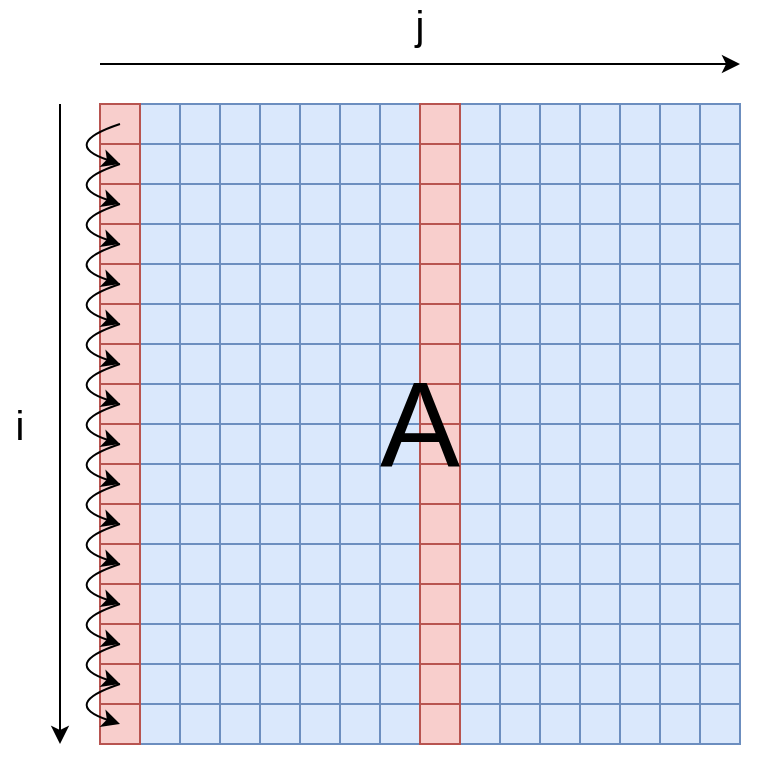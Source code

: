 <mxfile version="12.4.2" type="device" pages="1"><diagram id="Sg6QE_QZYeJ-8ow4DvSa" name="Page-1"><mxGraphModel dx="1113" dy="800" grid="1" gridSize="10" guides="1" tooltips="1" connect="1" arrows="1" fold="1" page="1" pageScale="1" pageWidth="827" pageHeight="1169" math="0" shadow="0"><root><mxCell id="0"/><mxCell id="1" parent="0"/><mxCell id="zol6LPIQ2ihTjZ6K7hvl-2" value="" style="rounded=0;whiteSpace=wrap;html=1;fillColor=#dae8fc;strokeColor=#6c8ebf;" vertex="1" parent="1"><mxGeometry x="180" y="120" width="20" height="20" as="geometry"/></mxCell><mxCell id="zol6LPIQ2ihTjZ6K7hvl-4" value="" style="rounded=0;whiteSpace=wrap;html=1;fillColor=#dae8fc;strokeColor=#6c8ebf;" vertex="1" parent="1"><mxGeometry x="180" y="140" width="20" height="20" as="geometry"/></mxCell><mxCell id="zol6LPIQ2ihTjZ6K7hvl-6" value="" style="rounded=0;whiteSpace=wrap;html=1;fillColor=#dae8fc;strokeColor=#6c8ebf;" vertex="1" parent="1"><mxGeometry x="180" y="160" width="20" height="20" as="geometry"/></mxCell><mxCell id="zol6LPIQ2ihTjZ6K7hvl-8" value="" style="rounded=0;whiteSpace=wrap;html=1;fillColor=#dae8fc;strokeColor=#6c8ebf;" vertex="1" parent="1"><mxGeometry x="180" y="180" width="20" height="20" as="geometry"/></mxCell><mxCell id="zol6LPIQ2ihTjZ6K7hvl-9" value="" style="rounded=0;whiteSpace=wrap;html=1;fillColor=#dae8fc;strokeColor=#6c8ebf;" vertex="1" parent="1"><mxGeometry x="200" y="120" width="20" height="20" as="geometry"/></mxCell><mxCell id="zol6LPIQ2ihTjZ6K7hvl-10" value="" style="rounded=0;whiteSpace=wrap;html=1;fillColor=#dae8fc;strokeColor=#6c8ebf;" vertex="1" parent="1"><mxGeometry x="220" y="120" width="20" height="20" as="geometry"/></mxCell><mxCell id="zol6LPIQ2ihTjZ6K7hvl-11" value="" style="rounded=0;whiteSpace=wrap;html=1;fillColor=#dae8fc;strokeColor=#6c8ebf;" vertex="1" parent="1"><mxGeometry x="200" y="140" width="20" height="20" as="geometry"/></mxCell><mxCell id="zol6LPIQ2ihTjZ6K7hvl-12" value="" style="rounded=0;whiteSpace=wrap;html=1;fillColor=#dae8fc;strokeColor=#6c8ebf;" vertex="1" parent="1"><mxGeometry x="220" y="140" width="20" height="20" as="geometry"/></mxCell><mxCell id="zol6LPIQ2ihTjZ6K7hvl-13" value="" style="rounded=0;whiteSpace=wrap;html=1;fillColor=#dae8fc;strokeColor=#6c8ebf;" vertex="1" parent="1"><mxGeometry x="200" y="160" width="20" height="20" as="geometry"/></mxCell><mxCell id="zol6LPIQ2ihTjZ6K7hvl-14" value="" style="rounded=0;whiteSpace=wrap;html=1;fillColor=#dae8fc;strokeColor=#6c8ebf;" vertex="1" parent="1"><mxGeometry x="220" y="160" width="20" height="20" as="geometry"/></mxCell><mxCell id="zol6LPIQ2ihTjZ6K7hvl-15" value="" style="rounded=0;whiteSpace=wrap;html=1;fillColor=#dae8fc;strokeColor=#6c8ebf;" vertex="1" parent="1"><mxGeometry x="200" y="180" width="20" height="20" as="geometry"/></mxCell><mxCell id="zol6LPIQ2ihTjZ6K7hvl-16" value="" style="rounded=0;whiteSpace=wrap;html=1;fillColor=#dae8fc;strokeColor=#6c8ebf;" vertex="1" parent="1"><mxGeometry x="220" y="180" width="20" height="20" as="geometry"/></mxCell><mxCell id="zol6LPIQ2ihTjZ6K7hvl-17" value="" style="rounded=0;whiteSpace=wrap;html=1;fillColor=#dae8fc;strokeColor=#6c8ebf;" vertex="1" parent="1"><mxGeometry x="240" y="120" width="20" height="20" as="geometry"/></mxCell><mxCell id="zol6LPIQ2ihTjZ6K7hvl-18" value="" style="rounded=0;whiteSpace=wrap;html=1;fillColor=#dae8fc;strokeColor=#6c8ebf;" vertex="1" parent="1"><mxGeometry x="260" y="120" width="20" height="20" as="geometry"/></mxCell><mxCell id="zol6LPIQ2ihTjZ6K7hvl-19" value="" style="rounded=0;whiteSpace=wrap;html=1;fillColor=#dae8fc;strokeColor=#6c8ebf;" vertex="1" parent="1"><mxGeometry x="240" y="140" width="20" height="20" as="geometry"/></mxCell><mxCell id="zol6LPIQ2ihTjZ6K7hvl-20" value="" style="rounded=0;whiteSpace=wrap;html=1;fillColor=#dae8fc;strokeColor=#6c8ebf;" vertex="1" parent="1"><mxGeometry x="260" y="140" width="20" height="20" as="geometry"/></mxCell><mxCell id="zol6LPIQ2ihTjZ6K7hvl-21" value="" style="rounded=0;whiteSpace=wrap;html=1;fillColor=#dae8fc;strokeColor=#6c8ebf;" vertex="1" parent="1"><mxGeometry x="240" y="160" width="20" height="20" as="geometry"/></mxCell><mxCell id="zol6LPIQ2ihTjZ6K7hvl-22" value="" style="rounded=0;whiteSpace=wrap;html=1;fillColor=#dae8fc;strokeColor=#6c8ebf;" vertex="1" parent="1"><mxGeometry x="260" y="160" width="20" height="20" as="geometry"/></mxCell><mxCell id="zol6LPIQ2ihTjZ6K7hvl-23" value="" style="rounded=0;whiteSpace=wrap;html=1;fillColor=#dae8fc;strokeColor=#6c8ebf;" vertex="1" parent="1"><mxGeometry x="240" y="180" width="20" height="20" as="geometry"/></mxCell><mxCell id="zol6LPIQ2ihTjZ6K7hvl-24" value="" style="rounded=0;whiteSpace=wrap;html=1;fillColor=#dae8fc;strokeColor=#6c8ebf;" vertex="1" parent="1"><mxGeometry x="260" y="180" width="20" height="20" as="geometry"/></mxCell><mxCell id="zol6LPIQ2ihTjZ6K7hvl-25" value="" style="rounded=0;whiteSpace=wrap;html=1;fillColor=#dae8fc;strokeColor=#6c8ebf;" vertex="1" parent="1"><mxGeometry x="280" y="120" width="20" height="20" as="geometry"/></mxCell><mxCell id="zol6LPIQ2ihTjZ6K7hvl-26" value="" style="rounded=0;whiteSpace=wrap;html=1;fillColor=#dae8fc;strokeColor=#6c8ebf;" vertex="1" parent="1"><mxGeometry x="300" y="120" width="20" height="20" as="geometry"/></mxCell><mxCell id="zol6LPIQ2ihTjZ6K7hvl-27" value="" style="rounded=0;whiteSpace=wrap;html=1;fillColor=#dae8fc;strokeColor=#6c8ebf;" vertex="1" parent="1"><mxGeometry x="280" y="140" width="20" height="20" as="geometry"/></mxCell><mxCell id="zol6LPIQ2ihTjZ6K7hvl-28" value="" style="rounded=0;whiteSpace=wrap;html=1;fillColor=#dae8fc;strokeColor=#6c8ebf;" vertex="1" parent="1"><mxGeometry x="300" y="140" width="20" height="20" as="geometry"/></mxCell><mxCell id="zol6LPIQ2ihTjZ6K7hvl-29" value="" style="rounded=0;whiteSpace=wrap;html=1;fillColor=#dae8fc;strokeColor=#6c8ebf;" vertex="1" parent="1"><mxGeometry x="280" y="160" width="20" height="20" as="geometry"/></mxCell><mxCell id="zol6LPIQ2ihTjZ6K7hvl-30" value="" style="rounded=0;whiteSpace=wrap;html=1;fillColor=#dae8fc;strokeColor=#6c8ebf;" vertex="1" parent="1"><mxGeometry x="300" y="160" width="20" height="20" as="geometry"/></mxCell><mxCell id="zol6LPIQ2ihTjZ6K7hvl-31" value="" style="rounded=0;whiteSpace=wrap;html=1;fillColor=#dae8fc;strokeColor=#6c8ebf;" vertex="1" parent="1"><mxGeometry x="280" y="180" width="20" height="20" as="geometry"/></mxCell><mxCell id="zol6LPIQ2ihTjZ6K7hvl-32" value="" style="rounded=0;whiteSpace=wrap;html=1;fillColor=#dae8fc;strokeColor=#6c8ebf;" vertex="1" parent="1"><mxGeometry x="300" y="180" width="20" height="20" as="geometry"/></mxCell><mxCell id="zol6LPIQ2ihTjZ6K7hvl-34" value="" style="rounded=0;whiteSpace=wrap;html=1;fillColor=#dae8fc;strokeColor=#6c8ebf;" vertex="1" parent="1"><mxGeometry x="180" y="200" width="20" height="20" as="geometry"/></mxCell><mxCell id="zol6LPIQ2ihTjZ6K7hvl-36" value="" style="rounded=0;whiteSpace=wrap;html=1;fillColor=#dae8fc;strokeColor=#6c8ebf;" vertex="1" parent="1"><mxGeometry x="180" y="220" width="20" height="20" as="geometry"/></mxCell><mxCell id="zol6LPIQ2ihTjZ6K7hvl-38" value="" style="rounded=0;whiteSpace=wrap;html=1;fillColor=#dae8fc;strokeColor=#6c8ebf;" vertex="1" parent="1"><mxGeometry x="180" y="240" width="20" height="20" as="geometry"/></mxCell><mxCell id="zol6LPIQ2ihTjZ6K7hvl-40" value="" style="rounded=0;whiteSpace=wrap;html=1;fillColor=#dae8fc;strokeColor=#6c8ebf;" vertex="1" parent="1"><mxGeometry x="180" y="260" width="20" height="20" as="geometry"/></mxCell><mxCell id="zol6LPIQ2ihTjZ6K7hvl-41" value="" style="rounded=0;whiteSpace=wrap;html=1;fillColor=#dae8fc;strokeColor=#6c8ebf;" vertex="1" parent="1"><mxGeometry x="200" y="200" width="20" height="20" as="geometry"/></mxCell><mxCell id="zol6LPIQ2ihTjZ6K7hvl-42" value="" style="rounded=0;whiteSpace=wrap;html=1;fillColor=#dae8fc;strokeColor=#6c8ebf;" vertex="1" parent="1"><mxGeometry x="220" y="200" width="20" height="20" as="geometry"/></mxCell><mxCell id="zol6LPIQ2ihTjZ6K7hvl-43" value="" style="rounded=0;whiteSpace=wrap;html=1;fillColor=#dae8fc;strokeColor=#6c8ebf;" vertex="1" parent="1"><mxGeometry x="200" y="220" width="20" height="20" as="geometry"/></mxCell><mxCell id="zol6LPIQ2ihTjZ6K7hvl-44" value="" style="rounded=0;whiteSpace=wrap;html=1;fillColor=#dae8fc;strokeColor=#6c8ebf;" vertex="1" parent="1"><mxGeometry x="220" y="220" width="20" height="20" as="geometry"/></mxCell><mxCell id="zol6LPIQ2ihTjZ6K7hvl-45" value="" style="rounded=0;whiteSpace=wrap;html=1;fillColor=#dae8fc;strokeColor=#6c8ebf;" vertex="1" parent="1"><mxGeometry x="200" y="240" width="20" height="20" as="geometry"/></mxCell><mxCell id="zol6LPIQ2ihTjZ6K7hvl-46" value="" style="rounded=0;whiteSpace=wrap;html=1;fillColor=#dae8fc;strokeColor=#6c8ebf;" vertex="1" parent="1"><mxGeometry x="220" y="240" width="20" height="20" as="geometry"/></mxCell><mxCell id="zol6LPIQ2ihTjZ6K7hvl-47" value="" style="rounded=0;whiteSpace=wrap;html=1;fillColor=#dae8fc;strokeColor=#6c8ebf;" vertex="1" parent="1"><mxGeometry x="200" y="260" width="20" height="20" as="geometry"/></mxCell><mxCell id="zol6LPIQ2ihTjZ6K7hvl-48" value="" style="rounded=0;whiteSpace=wrap;html=1;fillColor=#dae8fc;strokeColor=#6c8ebf;" vertex="1" parent="1"><mxGeometry x="220" y="260" width="20" height="20" as="geometry"/></mxCell><mxCell id="zol6LPIQ2ihTjZ6K7hvl-49" value="" style="rounded=0;whiteSpace=wrap;html=1;fillColor=#dae8fc;strokeColor=#6c8ebf;" vertex="1" parent="1"><mxGeometry x="240" y="200" width="20" height="20" as="geometry"/></mxCell><mxCell id="zol6LPIQ2ihTjZ6K7hvl-50" value="" style="rounded=0;whiteSpace=wrap;html=1;fillColor=#dae8fc;strokeColor=#6c8ebf;" vertex="1" parent="1"><mxGeometry x="260" y="200" width="20" height="20" as="geometry"/></mxCell><mxCell id="zol6LPIQ2ihTjZ6K7hvl-51" value="" style="rounded=0;whiteSpace=wrap;html=1;fillColor=#dae8fc;strokeColor=#6c8ebf;" vertex="1" parent="1"><mxGeometry x="240" y="220" width="20" height="20" as="geometry"/></mxCell><mxCell id="zol6LPIQ2ihTjZ6K7hvl-52" value="" style="rounded=0;whiteSpace=wrap;html=1;fillColor=#dae8fc;strokeColor=#6c8ebf;" vertex="1" parent="1"><mxGeometry x="260" y="220" width="20" height="20" as="geometry"/></mxCell><mxCell id="zol6LPIQ2ihTjZ6K7hvl-53" value="" style="rounded=0;whiteSpace=wrap;html=1;fillColor=#dae8fc;strokeColor=#6c8ebf;" vertex="1" parent="1"><mxGeometry x="240" y="240" width="20" height="20" as="geometry"/></mxCell><mxCell id="zol6LPIQ2ihTjZ6K7hvl-54" value="" style="rounded=0;whiteSpace=wrap;html=1;fillColor=#dae8fc;strokeColor=#6c8ebf;" vertex="1" parent="1"><mxGeometry x="260" y="240" width="20" height="20" as="geometry"/></mxCell><mxCell id="zol6LPIQ2ihTjZ6K7hvl-55" value="" style="rounded=0;whiteSpace=wrap;html=1;fillColor=#dae8fc;strokeColor=#6c8ebf;" vertex="1" parent="1"><mxGeometry x="240" y="260" width="20" height="20" as="geometry"/></mxCell><mxCell id="zol6LPIQ2ihTjZ6K7hvl-56" value="" style="rounded=0;whiteSpace=wrap;html=1;fillColor=#dae8fc;strokeColor=#6c8ebf;" vertex="1" parent="1"><mxGeometry x="260" y="260" width="20" height="20" as="geometry"/></mxCell><mxCell id="zol6LPIQ2ihTjZ6K7hvl-57" value="" style="rounded=0;whiteSpace=wrap;html=1;fillColor=#dae8fc;strokeColor=#6c8ebf;" vertex="1" parent="1"><mxGeometry x="280" y="200" width="20" height="20" as="geometry"/></mxCell><mxCell id="zol6LPIQ2ihTjZ6K7hvl-58" value="" style="rounded=0;whiteSpace=wrap;html=1;fillColor=#dae8fc;strokeColor=#6c8ebf;" vertex="1" parent="1"><mxGeometry x="300" y="200" width="20" height="20" as="geometry"/></mxCell><mxCell id="zol6LPIQ2ihTjZ6K7hvl-59" value="" style="rounded=0;whiteSpace=wrap;html=1;fillColor=#dae8fc;strokeColor=#6c8ebf;" vertex="1" parent="1"><mxGeometry x="280" y="220" width="20" height="20" as="geometry"/></mxCell><mxCell id="zol6LPIQ2ihTjZ6K7hvl-60" value="" style="rounded=0;whiteSpace=wrap;html=1;fillColor=#dae8fc;strokeColor=#6c8ebf;" vertex="1" parent="1"><mxGeometry x="300" y="220" width="20" height="20" as="geometry"/></mxCell><mxCell id="zol6LPIQ2ihTjZ6K7hvl-61" value="" style="rounded=0;whiteSpace=wrap;html=1;fillColor=#dae8fc;strokeColor=#6c8ebf;" vertex="1" parent="1"><mxGeometry x="280" y="240" width="20" height="20" as="geometry"/></mxCell><mxCell id="zol6LPIQ2ihTjZ6K7hvl-62" value="" style="rounded=0;whiteSpace=wrap;html=1;fillColor=#dae8fc;strokeColor=#6c8ebf;" vertex="1" parent="1"><mxGeometry x="300" y="240" width="20" height="20" as="geometry"/></mxCell><mxCell id="zol6LPIQ2ihTjZ6K7hvl-63" value="" style="rounded=0;whiteSpace=wrap;html=1;fillColor=#dae8fc;strokeColor=#6c8ebf;" vertex="1" parent="1"><mxGeometry x="280" y="260" width="20" height="20" as="geometry"/></mxCell><mxCell id="zol6LPIQ2ihTjZ6K7hvl-64" value="" style="rounded=0;whiteSpace=wrap;html=1;fillColor=#dae8fc;strokeColor=#6c8ebf;" vertex="1" parent="1"><mxGeometry x="300" y="260" width="20" height="20" as="geometry"/></mxCell><mxCell id="zol6LPIQ2ihTjZ6K7hvl-67" value="" style="rounded=0;whiteSpace=wrap;html=1;fillColor=#dae8fc;strokeColor=#6c8ebf;" vertex="1" parent="1"><mxGeometry x="340" y="120" width="20" height="20" as="geometry"/></mxCell><mxCell id="zol6LPIQ2ihTjZ6K7hvl-69" value="" style="rounded=0;whiteSpace=wrap;html=1;fillColor=#dae8fc;strokeColor=#6c8ebf;" vertex="1" parent="1"><mxGeometry x="340" y="140" width="20" height="20" as="geometry"/></mxCell><mxCell id="zol6LPIQ2ihTjZ6K7hvl-71" value="" style="rounded=0;whiteSpace=wrap;html=1;fillColor=#dae8fc;strokeColor=#6c8ebf;" vertex="1" parent="1"><mxGeometry x="340" y="160" width="20" height="20" as="geometry"/></mxCell><mxCell id="zol6LPIQ2ihTjZ6K7hvl-73" value="" style="rounded=0;whiteSpace=wrap;html=1;fillColor=#dae8fc;strokeColor=#6c8ebf;" vertex="1" parent="1"><mxGeometry x="340" y="180" width="20" height="20" as="geometry"/></mxCell><mxCell id="zol6LPIQ2ihTjZ6K7hvl-74" value="" style="rounded=0;whiteSpace=wrap;html=1;fillColor=#dae8fc;strokeColor=#6c8ebf;" vertex="1" parent="1"><mxGeometry x="360" y="120" width="20" height="20" as="geometry"/></mxCell><mxCell id="zol6LPIQ2ihTjZ6K7hvl-75" value="" style="rounded=0;whiteSpace=wrap;html=1;fillColor=#dae8fc;strokeColor=#6c8ebf;" vertex="1" parent="1"><mxGeometry x="380" y="120" width="20" height="20" as="geometry"/></mxCell><mxCell id="zol6LPIQ2ihTjZ6K7hvl-76" value="" style="rounded=0;whiteSpace=wrap;html=1;fillColor=#dae8fc;strokeColor=#6c8ebf;" vertex="1" parent="1"><mxGeometry x="360" y="140" width="20" height="20" as="geometry"/></mxCell><mxCell id="zol6LPIQ2ihTjZ6K7hvl-77" value="" style="rounded=0;whiteSpace=wrap;html=1;fillColor=#dae8fc;strokeColor=#6c8ebf;" vertex="1" parent="1"><mxGeometry x="380" y="140" width="20" height="20" as="geometry"/></mxCell><mxCell id="zol6LPIQ2ihTjZ6K7hvl-78" value="" style="rounded=0;whiteSpace=wrap;html=1;fillColor=#dae8fc;strokeColor=#6c8ebf;" vertex="1" parent="1"><mxGeometry x="360" y="160" width="20" height="20" as="geometry"/></mxCell><mxCell id="zol6LPIQ2ihTjZ6K7hvl-79" value="" style="rounded=0;whiteSpace=wrap;html=1;fillColor=#dae8fc;strokeColor=#6c8ebf;" vertex="1" parent="1"><mxGeometry x="380" y="160" width="20" height="20" as="geometry"/></mxCell><mxCell id="zol6LPIQ2ihTjZ6K7hvl-80" value="" style="rounded=0;whiteSpace=wrap;html=1;fillColor=#dae8fc;strokeColor=#6c8ebf;" vertex="1" parent="1"><mxGeometry x="360" y="180" width="20" height="20" as="geometry"/></mxCell><mxCell id="zol6LPIQ2ihTjZ6K7hvl-81" value="" style="rounded=0;whiteSpace=wrap;html=1;fillColor=#dae8fc;strokeColor=#6c8ebf;" vertex="1" parent="1"><mxGeometry x="380" y="180" width="20" height="20" as="geometry"/></mxCell><mxCell id="zol6LPIQ2ihTjZ6K7hvl-82" value="" style="rounded=0;whiteSpace=wrap;html=1;fillColor=#dae8fc;strokeColor=#6c8ebf;" vertex="1" parent="1"><mxGeometry x="400" y="120" width="20" height="20" as="geometry"/></mxCell><mxCell id="zol6LPIQ2ihTjZ6K7hvl-83" value="" style="rounded=0;whiteSpace=wrap;html=1;fillColor=#dae8fc;strokeColor=#6c8ebf;" vertex="1" parent="1"><mxGeometry x="420" y="120" width="20" height="20" as="geometry"/></mxCell><mxCell id="zol6LPIQ2ihTjZ6K7hvl-84" value="" style="rounded=0;whiteSpace=wrap;html=1;fillColor=#dae8fc;strokeColor=#6c8ebf;" vertex="1" parent="1"><mxGeometry x="400" y="140" width="20" height="20" as="geometry"/></mxCell><mxCell id="zol6LPIQ2ihTjZ6K7hvl-85" value="" style="rounded=0;whiteSpace=wrap;html=1;fillColor=#dae8fc;strokeColor=#6c8ebf;" vertex="1" parent="1"><mxGeometry x="420" y="140" width="20" height="20" as="geometry"/></mxCell><mxCell id="zol6LPIQ2ihTjZ6K7hvl-86" value="" style="rounded=0;whiteSpace=wrap;html=1;fillColor=#dae8fc;strokeColor=#6c8ebf;" vertex="1" parent="1"><mxGeometry x="400" y="160" width="20" height="20" as="geometry"/></mxCell><mxCell id="zol6LPIQ2ihTjZ6K7hvl-87" value="" style="rounded=0;whiteSpace=wrap;html=1;fillColor=#dae8fc;strokeColor=#6c8ebf;" vertex="1" parent="1"><mxGeometry x="420" y="160" width="20" height="20" as="geometry"/></mxCell><mxCell id="zol6LPIQ2ihTjZ6K7hvl-88" value="" style="rounded=0;whiteSpace=wrap;html=1;fillColor=#dae8fc;strokeColor=#6c8ebf;" vertex="1" parent="1"><mxGeometry x="400" y="180" width="20" height="20" as="geometry"/></mxCell><mxCell id="zol6LPIQ2ihTjZ6K7hvl-89" value="" style="rounded=0;whiteSpace=wrap;html=1;fillColor=#dae8fc;strokeColor=#6c8ebf;" vertex="1" parent="1"><mxGeometry x="420" y="180" width="20" height="20" as="geometry"/></mxCell><mxCell id="zol6LPIQ2ihTjZ6K7hvl-90" value="" style="rounded=0;whiteSpace=wrap;html=1;fillColor=#dae8fc;strokeColor=#6c8ebf;" vertex="1" parent="1"><mxGeometry x="440" y="120" width="20" height="20" as="geometry"/></mxCell><mxCell id="zol6LPIQ2ihTjZ6K7hvl-91" value="" style="rounded=0;whiteSpace=wrap;html=1;fillColor=#dae8fc;strokeColor=#6c8ebf;" vertex="1" parent="1"><mxGeometry x="460" y="120" width="20" height="20" as="geometry"/></mxCell><mxCell id="zol6LPIQ2ihTjZ6K7hvl-92" value="" style="rounded=0;whiteSpace=wrap;html=1;fillColor=#dae8fc;strokeColor=#6c8ebf;" vertex="1" parent="1"><mxGeometry x="440" y="140" width="20" height="20" as="geometry"/></mxCell><mxCell id="zol6LPIQ2ihTjZ6K7hvl-93" value="" style="rounded=0;whiteSpace=wrap;html=1;fillColor=#dae8fc;strokeColor=#6c8ebf;" vertex="1" parent="1"><mxGeometry x="460" y="140" width="20" height="20" as="geometry"/></mxCell><mxCell id="zol6LPIQ2ihTjZ6K7hvl-94" value="" style="rounded=0;whiteSpace=wrap;html=1;fillColor=#dae8fc;strokeColor=#6c8ebf;" vertex="1" parent="1"><mxGeometry x="440" y="160" width="20" height="20" as="geometry"/></mxCell><mxCell id="zol6LPIQ2ihTjZ6K7hvl-95" value="" style="rounded=0;whiteSpace=wrap;html=1;fillColor=#dae8fc;strokeColor=#6c8ebf;" vertex="1" parent="1"><mxGeometry x="460" y="160" width="20" height="20" as="geometry"/></mxCell><mxCell id="zol6LPIQ2ihTjZ6K7hvl-96" value="" style="rounded=0;whiteSpace=wrap;html=1;fillColor=#dae8fc;strokeColor=#6c8ebf;" vertex="1" parent="1"><mxGeometry x="440" y="180" width="20" height="20" as="geometry"/></mxCell><mxCell id="zol6LPIQ2ihTjZ6K7hvl-97" value="" style="rounded=0;whiteSpace=wrap;html=1;fillColor=#dae8fc;strokeColor=#6c8ebf;" vertex="1" parent="1"><mxGeometry x="460" y="180" width="20" height="20" as="geometry"/></mxCell><mxCell id="zol6LPIQ2ihTjZ6K7hvl-99" value="" style="rounded=0;whiteSpace=wrap;html=1;fillColor=#dae8fc;strokeColor=#6c8ebf;" vertex="1" parent="1"><mxGeometry x="340" y="200" width="20" height="20" as="geometry"/></mxCell><mxCell id="zol6LPIQ2ihTjZ6K7hvl-101" value="" style="rounded=0;whiteSpace=wrap;html=1;fillColor=#dae8fc;strokeColor=#6c8ebf;" vertex="1" parent="1"><mxGeometry x="340" y="220" width="20" height="20" as="geometry"/></mxCell><mxCell id="zol6LPIQ2ihTjZ6K7hvl-103" value="" style="rounded=0;whiteSpace=wrap;html=1;fillColor=#dae8fc;strokeColor=#6c8ebf;" vertex="1" parent="1"><mxGeometry x="340" y="240" width="20" height="20" as="geometry"/></mxCell><mxCell id="zol6LPIQ2ihTjZ6K7hvl-105" value="" style="rounded=0;whiteSpace=wrap;html=1;fillColor=#dae8fc;strokeColor=#6c8ebf;" vertex="1" parent="1"><mxGeometry x="340" y="260" width="20" height="20" as="geometry"/></mxCell><mxCell id="zol6LPIQ2ihTjZ6K7hvl-106" value="" style="rounded=0;whiteSpace=wrap;html=1;fillColor=#dae8fc;strokeColor=#6c8ebf;" vertex="1" parent="1"><mxGeometry x="360" y="200" width="20" height="20" as="geometry"/></mxCell><mxCell id="zol6LPIQ2ihTjZ6K7hvl-107" value="" style="rounded=0;whiteSpace=wrap;html=1;fillColor=#dae8fc;strokeColor=#6c8ebf;" vertex="1" parent="1"><mxGeometry x="380" y="200" width="20" height="20" as="geometry"/></mxCell><mxCell id="zol6LPIQ2ihTjZ6K7hvl-108" value="" style="rounded=0;whiteSpace=wrap;html=1;fillColor=#dae8fc;strokeColor=#6c8ebf;" vertex="1" parent="1"><mxGeometry x="360" y="220" width="20" height="20" as="geometry"/></mxCell><mxCell id="zol6LPIQ2ihTjZ6K7hvl-109" value="" style="rounded=0;whiteSpace=wrap;html=1;fillColor=#dae8fc;strokeColor=#6c8ebf;" vertex="1" parent="1"><mxGeometry x="380" y="220" width="20" height="20" as="geometry"/></mxCell><mxCell id="zol6LPIQ2ihTjZ6K7hvl-110" value="" style="rounded=0;whiteSpace=wrap;html=1;fillColor=#dae8fc;strokeColor=#6c8ebf;" vertex="1" parent="1"><mxGeometry x="360" y="240" width="20" height="20" as="geometry"/></mxCell><mxCell id="zol6LPIQ2ihTjZ6K7hvl-111" value="" style="rounded=0;whiteSpace=wrap;html=1;fillColor=#dae8fc;strokeColor=#6c8ebf;" vertex="1" parent="1"><mxGeometry x="380" y="240" width="20" height="20" as="geometry"/></mxCell><mxCell id="zol6LPIQ2ihTjZ6K7hvl-112" value="" style="rounded=0;whiteSpace=wrap;html=1;fillColor=#dae8fc;strokeColor=#6c8ebf;" vertex="1" parent="1"><mxGeometry x="360" y="260" width="20" height="20" as="geometry"/></mxCell><mxCell id="zol6LPIQ2ihTjZ6K7hvl-113" value="" style="rounded=0;whiteSpace=wrap;html=1;fillColor=#dae8fc;strokeColor=#6c8ebf;" vertex="1" parent="1"><mxGeometry x="380" y="260" width="20" height="20" as="geometry"/></mxCell><mxCell id="zol6LPIQ2ihTjZ6K7hvl-114" value="" style="rounded=0;whiteSpace=wrap;html=1;fillColor=#dae8fc;strokeColor=#6c8ebf;" vertex="1" parent="1"><mxGeometry x="400" y="200" width="20" height="20" as="geometry"/></mxCell><mxCell id="zol6LPIQ2ihTjZ6K7hvl-115" value="" style="rounded=0;whiteSpace=wrap;html=1;fillColor=#dae8fc;strokeColor=#6c8ebf;" vertex="1" parent="1"><mxGeometry x="420" y="200" width="20" height="20" as="geometry"/></mxCell><mxCell id="zol6LPIQ2ihTjZ6K7hvl-116" value="" style="rounded=0;whiteSpace=wrap;html=1;fillColor=#dae8fc;strokeColor=#6c8ebf;" vertex="1" parent="1"><mxGeometry x="400" y="220" width="20" height="20" as="geometry"/></mxCell><mxCell id="zol6LPIQ2ihTjZ6K7hvl-117" value="" style="rounded=0;whiteSpace=wrap;html=1;fillColor=#dae8fc;strokeColor=#6c8ebf;" vertex="1" parent="1"><mxGeometry x="420" y="220" width="20" height="20" as="geometry"/></mxCell><mxCell id="zol6LPIQ2ihTjZ6K7hvl-118" value="" style="rounded=0;whiteSpace=wrap;html=1;fillColor=#dae8fc;strokeColor=#6c8ebf;" vertex="1" parent="1"><mxGeometry x="400" y="240" width="20" height="20" as="geometry"/></mxCell><mxCell id="zol6LPIQ2ihTjZ6K7hvl-119" value="" style="rounded=0;whiteSpace=wrap;html=1;fillColor=#dae8fc;strokeColor=#6c8ebf;" vertex="1" parent="1"><mxGeometry x="420" y="240" width="20" height="20" as="geometry"/></mxCell><mxCell id="zol6LPIQ2ihTjZ6K7hvl-120" value="" style="rounded=0;whiteSpace=wrap;html=1;fillColor=#dae8fc;strokeColor=#6c8ebf;" vertex="1" parent="1"><mxGeometry x="400" y="260" width="20" height="20" as="geometry"/></mxCell><mxCell id="zol6LPIQ2ihTjZ6K7hvl-121" value="" style="rounded=0;whiteSpace=wrap;html=1;fillColor=#dae8fc;strokeColor=#6c8ebf;" vertex="1" parent="1"><mxGeometry x="420" y="260" width="20" height="20" as="geometry"/></mxCell><mxCell id="zol6LPIQ2ihTjZ6K7hvl-122" value="" style="rounded=0;whiteSpace=wrap;html=1;fillColor=#dae8fc;strokeColor=#6c8ebf;" vertex="1" parent="1"><mxGeometry x="440" y="200" width="20" height="20" as="geometry"/></mxCell><mxCell id="zol6LPIQ2ihTjZ6K7hvl-123" value="" style="rounded=0;whiteSpace=wrap;html=1;fillColor=#dae8fc;strokeColor=#6c8ebf;" vertex="1" parent="1"><mxGeometry x="460" y="200" width="20" height="20" as="geometry"/></mxCell><mxCell id="zol6LPIQ2ihTjZ6K7hvl-124" value="" style="rounded=0;whiteSpace=wrap;html=1;fillColor=#dae8fc;strokeColor=#6c8ebf;" vertex="1" parent="1"><mxGeometry x="440" y="220" width="20" height="20" as="geometry"/></mxCell><mxCell id="zol6LPIQ2ihTjZ6K7hvl-125" value="" style="rounded=0;whiteSpace=wrap;html=1;fillColor=#dae8fc;strokeColor=#6c8ebf;" vertex="1" parent="1"><mxGeometry x="460" y="220" width="20" height="20" as="geometry"/></mxCell><mxCell id="zol6LPIQ2ihTjZ6K7hvl-126" value="" style="rounded=0;whiteSpace=wrap;html=1;fillColor=#dae8fc;strokeColor=#6c8ebf;" vertex="1" parent="1"><mxGeometry x="440" y="240" width="20" height="20" as="geometry"/></mxCell><mxCell id="zol6LPIQ2ihTjZ6K7hvl-127" value="" style="rounded=0;whiteSpace=wrap;html=1;fillColor=#dae8fc;strokeColor=#6c8ebf;" vertex="1" parent="1"><mxGeometry x="460" y="240" width="20" height="20" as="geometry"/></mxCell><mxCell id="zol6LPIQ2ihTjZ6K7hvl-128" value="" style="rounded=0;whiteSpace=wrap;html=1;fillColor=#dae8fc;strokeColor=#6c8ebf;" vertex="1" parent="1"><mxGeometry x="440" y="260" width="20" height="20" as="geometry"/></mxCell><mxCell id="zol6LPIQ2ihTjZ6K7hvl-129" value="" style="rounded=0;whiteSpace=wrap;html=1;fillColor=#dae8fc;strokeColor=#6c8ebf;" vertex="1" parent="1"><mxGeometry x="460" y="260" width="20" height="20" as="geometry"/></mxCell><mxCell id="zol6LPIQ2ihTjZ6K7hvl-131" value="" style="rounded=0;whiteSpace=wrap;html=1;fillColor=#dae8fc;strokeColor=#6c8ebf;" vertex="1" parent="1"><mxGeometry x="180" y="280" width="20" height="20" as="geometry"/></mxCell><mxCell id="zol6LPIQ2ihTjZ6K7hvl-133" value="" style="rounded=0;whiteSpace=wrap;html=1;fillColor=#dae8fc;strokeColor=#6c8ebf;" vertex="1" parent="1"><mxGeometry x="180" y="300" width="20" height="20" as="geometry"/></mxCell><mxCell id="zol6LPIQ2ihTjZ6K7hvl-135" value="" style="rounded=0;whiteSpace=wrap;html=1;fillColor=#dae8fc;strokeColor=#6c8ebf;" vertex="1" parent="1"><mxGeometry x="180" y="320" width="20" height="20" as="geometry"/></mxCell><mxCell id="zol6LPIQ2ihTjZ6K7hvl-137" value="" style="rounded=0;whiteSpace=wrap;html=1;fillColor=#dae8fc;strokeColor=#6c8ebf;" vertex="1" parent="1"><mxGeometry x="180" y="340" width="20" height="20" as="geometry"/></mxCell><mxCell id="zol6LPIQ2ihTjZ6K7hvl-138" value="" style="rounded=0;whiteSpace=wrap;html=1;fillColor=#dae8fc;strokeColor=#6c8ebf;" vertex="1" parent="1"><mxGeometry x="200" y="280" width="20" height="20" as="geometry"/></mxCell><mxCell id="zol6LPIQ2ihTjZ6K7hvl-139" value="" style="rounded=0;whiteSpace=wrap;html=1;fillColor=#dae8fc;strokeColor=#6c8ebf;" vertex="1" parent="1"><mxGeometry x="220" y="280" width="20" height="20" as="geometry"/></mxCell><mxCell id="zol6LPIQ2ihTjZ6K7hvl-140" value="" style="rounded=0;whiteSpace=wrap;html=1;fillColor=#dae8fc;strokeColor=#6c8ebf;" vertex="1" parent="1"><mxGeometry x="200" y="300" width="20" height="20" as="geometry"/></mxCell><mxCell id="zol6LPIQ2ihTjZ6K7hvl-141" value="" style="rounded=0;whiteSpace=wrap;html=1;fillColor=#dae8fc;strokeColor=#6c8ebf;" vertex="1" parent="1"><mxGeometry x="220" y="300" width="20" height="20" as="geometry"/></mxCell><mxCell id="zol6LPIQ2ihTjZ6K7hvl-142" value="" style="rounded=0;whiteSpace=wrap;html=1;fillColor=#dae8fc;strokeColor=#6c8ebf;" vertex="1" parent="1"><mxGeometry x="200" y="320" width="20" height="20" as="geometry"/></mxCell><mxCell id="zol6LPIQ2ihTjZ6K7hvl-143" value="" style="rounded=0;whiteSpace=wrap;html=1;fillColor=#dae8fc;strokeColor=#6c8ebf;" vertex="1" parent="1"><mxGeometry x="220" y="320" width="20" height="20" as="geometry"/></mxCell><mxCell id="zol6LPIQ2ihTjZ6K7hvl-144" value="" style="rounded=0;whiteSpace=wrap;html=1;fillColor=#dae8fc;strokeColor=#6c8ebf;" vertex="1" parent="1"><mxGeometry x="200" y="340" width="20" height="20" as="geometry"/></mxCell><mxCell id="zol6LPIQ2ihTjZ6K7hvl-145" value="" style="rounded=0;whiteSpace=wrap;html=1;fillColor=#dae8fc;strokeColor=#6c8ebf;" vertex="1" parent="1"><mxGeometry x="220" y="340" width="20" height="20" as="geometry"/></mxCell><mxCell id="zol6LPIQ2ihTjZ6K7hvl-146" value="" style="rounded=0;whiteSpace=wrap;html=1;fillColor=#dae8fc;strokeColor=#6c8ebf;" vertex="1" parent="1"><mxGeometry x="240" y="280" width="20" height="20" as="geometry"/></mxCell><mxCell id="zol6LPIQ2ihTjZ6K7hvl-147" value="" style="rounded=0;whiteSpace=wrap;html=1;fillColor=#dae8fc;strokeColor=#6c8ebf;" vertex="1" parent="1"><mxGeometry x="260" y="280" width="20" height="20" as="geometry"/></mxCell><mxCell id="zol6LPIQ2ihTjZ6K7hvl-148" value="" style="rounded=0;whiteSpace=wrap;html=1;fillColor=#dae8fc;strokeColor=#6c8ebf;" vertex="1" parent="1"><mxGeometry x="240" y="300" width="20" height="20" as="geometry"/></mxCell><mxCell id="zol6LPIQ2ihTjZ6K7hvl-149" value="" style="rounded=0;whiteSpace=wrap;html=1;fillColor=#dae8fc;strokeColor=#6c8ebf;" vertex="1" parent="1"><mxGeometry x="260" y="300" width="20" height="20" as="geometry"/></mxCell><mxCell id="zol6LPIQ2ihTjZ6K7hvl-150" value="" style="rounded=0;whiteSpace=wrap;html=1;fillColor=#dae8fc;strokeColor=#6c8ebf;" vertex="1" parent="1"><mxGeometry x="240" y="320" width="20" height="20" as="geometry"/></mxCell><mxCell id="zol6LPIQ2ihTjZ6K7hvl-151" value="" style="rounded=0;whiteSpace=wrap;html=1;fillColor=#dae8fc;strokeColor=#6c8ebf;" vertex="1" parent="1"><mxGeometry x="260" y="320" width="20" height="20" as="geometry"/></mxCell><mxCell id="zol6LPIQ2ihTjZ6K7hvl-152" value="" style="rounded=0;whiteSpace=wrap;html=1;fillColor=#dae8fc;strokeColor=#6c8ebf;" vertex="1" parent="1"><mxGeometry x="240" y="340" width="20" height="20" as="geometry"/></mxCell><mxCell id="zol6LPIQ2ihTjZ6K7hvl-153" value="" style="rounded=0;whiteSpace=wrap;html=1;fillColor=#dae8fc;strokeColor=#6c8ebf;" vertex="1" parent="1"><mxGeometry x="260" y="340" width="20" height="20" as="geometry"/></mxCell><mxCell id="zol6LPIQ2ihTjZ6K7hvl-154" value="" style="rounded=0;whiteSpace=wrap;html=1;fillColor=#dae8fc;strokeColor=#6c8ebf;" vertex="1" parent="1"><mxGeometry x="280" y="280" width="20" height="20" as="geometry"/></mxCell><mxCell id="zol6LPIQ2ihTjZ6K7hvl-155" value="" style="rounded=0;whiteSpace=wrap;html=1;fillColor=#dae8fc;strokeColor=#6c8ebf;" vertex="1" parent="1"><mxGeometry x="300" y="280" width="20" height="20" as="geometry"/></mxCell><mxCell id="zol6LPIQ2ihTjZ6K7hvl-156" value="" style="rounded=0;whiteSpace=wrap;html=1;fillColor=#dae8fc;strokeColor=#6c8ebf;" vertex="1" parent="1"><mxGeometry x="280" y="300" width="20" height="20" as="geometry"/></mxCell><mxCell id="zol6LPIQ2ihTjZ6K7hvl-157" value="" style="rounded=0;whiteSpace=wrap;html=1;fillColor=#dae8fc;strokeColor=#6c8ebf;" vertex="1" parent="1"><mxGeometry x="300" y="300" width="20" height="20" as="geometry"/></mxCell><mxCell id="zol6LPIQ2ihTjZ6K7hvl-158" value="" style="rounded=0;whiteSpace=wrap;html=1;fillColor=#dae8fc;strokeColor=#6c8ebf;" vertex="1" parent="1"><mxGeometry x="280" y="320" width="20" height="20" as="geometry"/></mxCell><mxCell id="zol6LPIQ2ihTjZ6K7hvl-159" value="" style="rounded=0;whiteSpace=wrap;html=1;fillColor=#dae8fc;strokeColor=#6c8ebf;" vertex="1" parent="1"><mxGeometry x="300" y="320" width="20" height="20" as="geometry"/></mxCell><mxCell id="zol6LPIQ2ihTjZ6K7hvl-160" value="" style="rounded=0;whiteSpace=wrap;html=1;fillColor=#dae8fc;strokeColor=#6c8ebf;" vertex="1" parent="1"><mxGeometry x="280" y="340" width="20" height="20" as="geometry"/></mxCell><mxCell id="zol6LPIQ2ihTjZ6K7hvl-161" value="" style="rounded=0;whiteSpace=wrap;html=1;fillColor=#dae8fc;strokeColor=#6c8ebf;" vertex="1" parent="1"><mxGeometry x="300" y="340" width="20" height="20" as="geometry"/></mxCell><mxCell id="zol6LPIQ2ihTjZ6K7hvl-163" value="" style="rounded=0;whiteSpace=wrap;html=1;fillColor=#dae8fc;strokeColor=#6c8ebf;" vertex="1" parent="1"><mxGeometry x="180" y="360" width="20" height="20" as="geometry"/></mxCell><mxCell id="zol6LPIQ2ihTjZ6K7hvl-165" value="" style="rounded=0;whiteSpace=wrap;html=1;fillColor=#dae8fc;strokeColor=#6c8ebf;" vertex="1" parent="1"><mxGeometry x="180" y="380" width="20" height="20" as="geometry"/></mxCell><mxCell id="zol6LPIQ2ihTjZ6K7hvl-167" value="" style="rounded=0;whiteSpace=wrap;html=1;fillColor=#dae8fc;strokeColor=#6c8ebf;" vertex="1" parent="1"><mxGeometry x="180" y="400" width="20" height="20" as="geometry"/></mxCell><mxCell id="zol6LPIQ2ihTjZ6K7hvl-169" value="" style="rounded=0;whiteSpace=wrap;html=1;fillColor=#dae8fc;strokeColor=#6c8ebf;" vertex="1" parent="1"><mxGeometry x="180" y="420" width="20" height="20" as="geometry"/></mxCell><mxCell id="zol6LPIQ2ihTjZ6K7hvl-170" value="" style="rounded=0;whiteSpace=wrap;html=1;fillColor=#dae8fc;strokeColor=#6c8ebf;" vertex="1" parent="1"><mxGeometry x="200" y="360" width="20" height="20" as="geometry"/></mxCell><mxCell id="zol6LPIQ2ihTjZ6K7hvl-171" value="" style="rounded=0;whiteSpace=wrap;html=1;fillColor=#dae8fc;strokeColor=#6c8ebf;" vertex="1" parent="1"><mxGeometry x="220" y="360" width="20" height="20" as="geometry"/></mxCell><mxCell id="zol6LPIQ2ihTjZ6K7hvl-172" value="" style="rounded=0;whiteSpace=wrap;html=1;fillColor=#dae8fc;strokeColor=#6c8ebf;" vertex="1" parent="1"><mxGeometry x="200" y="380" width="20" height="20" as="geometry"/></mxCell><mxCell id="zol6LPIQ2ihTjZ6K7hvl-173" value="" style="rounded=0;whiteSpace=wrap;html=1;fillColor=#dae8fc;strokeColor=#6c8ebf;" vertex="1" parent="1"><mxGeometry x="220" y="380" width="20" height="20" as="geometry"/></mxCell><mxCell id="zol6LPIQ2ihTjZ6K7hvl-174" value="" style="rounded=0;whiteSpace=wrap;html=1;fillColor=#dae8fc;strokeColor=#6c8ebf;" vertex="1" parent="1"><mxGeometry x="200" y="400" width="20" height="20" as="geometry"/></mxCell><mxCell id="zol6LPIQ2ihTjZ6K7hvl-175" value="" style="rounded=0;whiteSpace=wrap;html=1;fillColor=#dae8fc;strokeColor=#6c8ebf;" vertex="1" parent="1"><mxGeometry x="220" y="400" width="20" height="20" as="geometry"/></mxCell><mxCell id="zol6LPIQ2ihTjZ6K7hvl-176" value="" style="rounded=0;whiteSpace=wrap;html=1;fillColor=#dae8fc;strokeColor=#6c8ebf;" vertex="1" parent="1"><mxGeometry x="200" y="420" width="20" height="20" as="geometry"/></mxCell><mxCell id="zol6LPIQ2ihTjZ6K7hvl-177" value="" style="rounded=0;whiteSpace=wrap;html=1;fillColor=#dae8fc;strokeColor=#6c8ebf;" vertex="1" parent="1"><mxGeometry x="220" y="420" width="20" height="20" as="geometry"/></mxCell><mxCell id="zol6LPIQ2ihTjZ6K7hvl-178" value="" style="rounded=0;whiteSpace=wrap;html=1;fillColor=#dae8fc;strokeColor=#6c8ebf;" vertex="1" parent="1"><mxGeometry x="240" y="360" width="20" height="20" as="geometry"/></mxCell><mxCell id="zol6LPIQ2ihTjZ6K7hvl-179" value="" style="rounded=0;whiteSpace=wrap;html=1;fillColor=#dae8fc;strokeColor=#6c8ebf;" vertex="1" parent="1"><mxGeometry x="260" y="360" width="20" height="20" as="geometry"/></mxCell><mxCell id="zol6LPIQ2ihTjZ6K7hvl-180" value="" style="rounded=0;whiteSpace=wrap;html=1;fillColor=#dae8fc;strokeColor=#6c8ebf;" vertex="1" parent="1"><mxGeometry x="240" y="380" width="20" height="20" as="geometry"/></mxCell><mxCell id="zol6LPIQ2ihTjZ6K7hvl-181" value="" style="rounded=0;whiteSpace=wrap;html=1;fillColor=#dae8fc;strokeColor=#6c8ebf;" vertex="1" parent="1"><mxGeometry x="260" y="380" width="20" height="20" as="geometry"/></mxCell><mxCell id="zol6LPIQ2ihTjZ6K7hvl-182" value="" style="rounded=0;whiteSpace=wrap;html=1;fillColor=#dae8fc;strokeColor=#6c8ebf;" vertex="1" parent="1"><mxGeometry x="240" y="400" width="20" height="20" as="geometry"/></mxCell><mxCell id="zol6LPIQ2ihTjZ6K7hvl-183" value="" style="rounded=0;whiteSpace=wrap;html=1;fillColor=#dae8fc;strokeColor=#6c8ebf;" vertex="1" parent="1"><mxGeometry x="260" y="400" width="20" height="20" as="geometry"/></mxCell><mxCell id="zol6LPIQ2ihTjZ6K7hvl-184" value="" style="rounded=0;whiteSpace=wrap;html=1;fillColor=#dae8fc;strokeColor=#6c8ebf;" vertex="1" parent="1"><mxGeometry x="240" y="420" width="20" height="20" as="geometry"/></mxCell><mxCell id="zol6LPIQ2ihTjZ6K7hvl-185" value="" style="rounded=0;whiteSpace=wrap;html=1;fillColor=#dae8fc;strokeColor=#6c8ebf;" vertex="1" parent="1"><mxGeometry x="260" y="420" width="20" height="20" as="geometry"/></mxCell><mxCell id="zol6LPIQ2ihTjZ6K7hvl-186" value="" style="rounded=0;whiteSpace=wrap;html=1;fillColor=#dae8fc;strokeColor=#6c8ebf;" vertex="1" parent="1"><mxGeometry x="280" y="360" width="20" height="20" as="geometry"/></mxCell><mxCell id="zol6LPIQ2ihTjZ6K7hvl-187" value="" style="rounded=0;whiteSpace=wrap;html=1;fillColor=#dae8fc;strokeColor=#6c8ebf;" vertex="1" parent="1"><mxGeometry x="300" y="360" width="20" height="20" as="geometry"/></mxCell><mxCell id="zol6LPIQ2ihTjZ6K7hvl-188" value="" style="rounded=0;whiteSpace=wrap;html=1;fillColor=#dae8fc;strokeColor=#6c8ebf;" vertex="1" parent="1"><mxGeometry x="280" y="380" width="20" height="20" as="geometry"/></mxCell><mxCell id="zol6LPIQ2ihTjZ6K7hvl-189" value="" style="rounded=0;whiteSpace=wrap;html=1;fillColor=#dae8fc;strokeColor=#6c8ebf;" vertex="1" parent="1"><mxGeometry x="300" y="380" width="20" height="20" as="geometry"/></mxCell><mxCell id="zol6LPIQ2ihTjZ6K7hvl-190" value="" style="rounded=0;whiteSpace=wrap;html=1;fillColor=#dae8fc;strokeColor=#6c8ebf;" vertex="1" parent="1"><mxGeometry x="280" y="400" width="20" height="20" as="geometry"/></mxCell><mxCell id="zol6LPIQ2ihTjZ6K7hvl-191" value="" style="rounded=0;whiteSpace=wrap;html=1;fillColor=#dae8fc;strokeColor=#6c8ebf;" vertex="1" parent="1"><mxGeometry x="300" y="400" width="20" height="20" as="geometry"/></mxCell><mxCell id="zol6LPIQ2ihTjZ6K7hvl-192" value="" style="rounded=0;whiteSpace=wrap;html=1;fillColor=#dae8fc;strokeColor=#6c8ebf;" vertex="1" parent="1"><mxGeometry x="280" y="420" width="20" height="20" as="geometry"/></mxCell><mxCell id="zol6LPIQ2ihTjZ6K7hvl-193" value="" style="rounded=0;whiteSpace=wrap;html=1;fillColor=#dae8fc;strokeColor=#6c8ebf;" vertex="1" parent="1"><mxGeometry x="300" y="420" width="20" height="20" as="geometry"/></mxCell><mxCell id="zol6LPIQ2ihTjZ6K7hvl-195" value="" style="rounded=0;whiteSpace=wrap;html=1;fillColor=#dae8fc;strokeColor=#6c8ebf;" vertex="1" parent="1"><mxGeometry x="340" y="280" width="20" height="20" as="geometry"/></mxCell><mxCell id="zol6LPIQ2ihTjZ6K7hvl-197" value="" style="rounded=0;whiteSpace=wrap;html=1;fillColor=#dae8fc;strokeColor=#6c8ebf;" vertex="1" parent="1"><mxGeometry x="340" y="300" width="20" height="20" as="geometry"/></mxCell><mxCell id="zol6LPIQ2ihTjZ6K7hvl-199" value="" style="rounded=0;whiteSpace=wrap;html=1;fillColor=#dae8fc;strokeColor=#6c8ebf;" vertex="1" parent="1"><mxGeometry x="340" y="320" width="20" height="20" as="geometry"/></mxCell><mxCell id="zol6LPIQ2ihTjZ6K7hvl-201" value="" style="rounded=0;whiteSpace=wrap;html=1;fillColor=#dae8fc;strokeColor=#6c8ebf;" vertex="1" parent="1"><mxGeometry x="340" y="340" width="20" height="20" as="geometry"/></mxCell><mxCell id="zol6LPIQ2ihTjZ6K7hvl-202" value="" style="rounded=0;whiteSpace=wrap;html=1;fillColor=#dae8fc;strokeColor=#6c8ebf;" vertex="1" parent="1"><mxGeometry x="360" y="280" width="20" height="20" as="geometry"/></mxCell><mxCell id="zol6LPIQ2ihTjZ6K7hvl-203" value="" style="rounded=0;whiteSpace=wrap;html=1;fillColor=#dae8fc;strokeColor=#6c8ebf;" vertex="1" parent="1"><mxGeometry x="380" y="280" width="20" height="20" as="geometry"/></mxCell><mxCell id="zol6LPIQ2ihTjZ6K7hvl-204" value="" style="rounded=0;whiteSpace=wrap;html=1;fillColor=#dae8fc;strokeColor=#6c8ebf;" vertex="1" parent="1"><mxGeometry x="360" y="300" width="20" height="20" as="geometry"/></mxCell><mxCell id="zol6LPIQ2ihTjZ6K7hvl-205" value="" style="rounded=0;whiteSpace=wrap;html=1;fillColor=#dae8fc;strokeColor=#6c8ebf;" vertex="1" parent="1"><mxGeometry x="380" y="300" width="20" height="20" as="geometry"/></mxCell><mxCell id="zol6LPIQ2ihTjZ6K7hvl-206" value="" style="rounded=0;whiteSpace=wrap;html=1;fillColor=#dae8fc;strokeColor=#6c8ebf;" vertex="1" parent="1"><mxGeometry x="360" y="320" width="20" height="20" as="geometry"/></mxCell><mxCell id="zol6LPIQ2ihTjZ6K7hvl-207" value="" style="rounded=0;whiteSpace=wrap;html=1;fillColor=#dae8fc;strokeColor=#6c8ebf;" vertex="1" parent="1"><mxGeometry x="380" y="320" width="20" height="20" as="geometry"/></mxCell><mxCell id="zol6LPIQ2ihTjZ6K7hvl-208" value="" style="rounded=0;whiteSpace=wrap;html=1;fillColor=#dae8fc;strokeColor=#6c8ebf;" vertex="1" parent="1"><mxGeometry x="360" y="340" width="20" height="20" as="geometry"/></mxCell><mxCell id="zol6LPIQ2ihTjZ6K7hvl-209" value="" style="rounded=0;whiteSpace=wrap;html=1;fillColor=#dae8fc;strokeColor=#6c8ebf;" vertex="1" parent="1"><mxGeometry x="380" y="340" width="20" height="20" as="geometry"/></mxCell><mxCell id="zol6LPIQ2ihTjZ6K7hvl-210" value="" style="rounded=0;whiteSpace=wrap;html=1;fillColor=#dae8fc;strokeColor=#6c8ebf;" vertex="1" parent="1"><mxGeometry x="400" y="280" width="20" height="20" as="geometry"/></mxCell><mxCell id="zol6LPIQ2ihTjZ6K7hvl-211" value="" style="rounded=0;whiteSpace=wrap;html=1;fillColor=#dae8fc;strokeColor=#6c8ebf;" vertex="1" parent="1"><mxGeometry x="420" y="280" width="20" height="20" as="geometry"/></mxCell><mxCell id="zol6LPIQ2ihTjZ6K7hvl-212" value="" style="rounded=0;whiteSpace=wrap;html=1;fillColor=#dae8fc;strokeColor=#6c8ebf;" vertex="1" parent="1"><mxGeometry x="400" y="300" width="20" height="20" as="geometry"/></mxCell><mxCell id="zol6LPIQ2ihTjZ6K7hvl-213" value="" style="rounded=0;whiteSpace=wrap;html=1;fillColor=#dae8fc;strokeColor=#6c8ebf;" vertex="1" parent="1"><mxGeometry x="420" y="300" width="20" height="20" as="geometry"/></mxCell><mxCell id="zol6LPIQ2ihTjZ6K7hvl-214" value="" style="rounded=0;whiteSpace=wrap;html=1;fillColor=#dae8fc;strokeColor=#6c8ebf;" vertex="1" parent="1"><mxGeometry x="400" y="320" width="20" height="20" as="geometry"/></mxCell><mxCell id="zol6LPIQ2ihTjZ6K7hvl-215" value="" style="rounded=0;whiteSpace=wrap;html=1;fillColor=#dae8fc;strokeColor=#6c8ebf;" vertex="1" parent="1"><mxGeometry x="420" y="320" width="20" height="20" as="geometry"/></mxCell><mxCell id="zol6LPIQ2ihTjZ6K7hvl-216" value="" style="rounded=0;whiteSpace=wrap;html=1;fillColor=#dae8fc;strokeColor=#6c8ebf;" vertex="1" parent="1"><mxGeometry x="400" y="340" width="20" height="20" as="geometry"/></mxCell><mxCell id="zol6LPIQ2ihTjZ6K7hvl-217" value="" style="rounded=0;whiteSpace=wrap;html=1;fillColor=#dae8fc;strokeColor=#6c8ebf;" vertex="1" parent="1"><mxGeometry x="420" y="340" width="20" height="20" as="geometry"/></mxCell><mxCell id="zol6LPIQ2ihTjZ6K7hvl-218" value="" style="rounded=0;whiteSpace=wrap;html=1;fillColor=#dae8fc;strokeColor=#6c8ebf;" vertex="1" parent="1"><mxGeometry x="440" y="280" width="20" height="20" as="geometry"/></mxCell><mxCell id="zol6LPIQ2ihTjZ6K7hvl-219" value="" style="rounded=0;whiteSpace=wrap;html=1;fillColor=#dae8fc;strokeColor=#6c8ebf;" vertex="1" parent="1"><mxGeometry x="460" y="280" width="20" height="20" as="geometry"/></mxCell><mxCell id="zol6LPIQ2ihTjZ6K7hvl-220" value="" style="rounded=0;whiteSpace=wrap;html=1;fillColor=#dae8fc;strokeColor=#6c8ebf;" vertex="1" parent="1"><mxGeometry x="440" y="300" width="20" height="20" as="geometry"/></mxCell><mxCell id="zol6LPIQ2ihTjZ6K7hvl-221" value="" style="rounded=0;whiteSpace=wrap;html=1;fillColor=#dae8fc;strokeColor=#6c8ebf;" vertex="1" parent="1"><mxGeometry x="460" y="300" width="20" height="20" as="geometry"/></mxCell><mxCell id="zol6LPIQ2ihTjZ6K7hvl-222" value="" style="rounded=0;whiteSpace=wrap;html=1;fillColor=#dae8fc;strokeColor=#6c8ebf;" vertex="1" parent="1"><mxGeometry x="440" y="320" width="20" height="20" as="geometry"/></mxCell><mxCell id="zol6LPIQ2ihTjZ6K7hvl-223" value="" style="rounded=0;whiteSpace=wrap;html=1;fillColor=#dae8fc;strokeColor=#6c8ebf;" vertex="1" parent="1"><mxGeometry x="460" y="320" width="20" height="20" as="geometry"/></mxCell><mxCell id="zol6LPIQ2ihTjZ6K7hvl-224" value="" style="rounded=0;whiteSpace=wrap;html=1;fillColor=#dae8fc;strokeColor=#6c8ebf;" vertex="1" parent="1"><mxGeometry x="440" y="340" width="20" height="20" as="geometry"/></mxCell><mxCell id="zol6LPIQ2ihTjZ6K7hvl-225" value="" style="rounded=0;whiteSpace=wrap;html=1;fillColor=#dae8fc;strokeColor=#6c8ebf;" vertex="1" parent="1"><mxGeometry x="460" y="340" width="20" height="20" as="geometry"/></mxCell><mxCell id="zol6LPIQ2ihTjZ6K7hvl-227" value="" style="rounded=0;whiteSpace=wrap;html=1;fillColor=#dae8fc;strokeColor=#6c8ebf;" vertex="1" parent="1"><mxGeometry x="340" y="360" width="20" height="20" as="geometry"/></mxCell><mxCell id="zol6LPIQ2ihTjZ6K7hvl-229" value="" style="rounded=0;whiteSpace=wrap;html=1;fillColor=#dae8fc;strokeColor=#6c8ebf;" vertex="1" parent="1"><mxGeometry x="340" y="380" width="20" height="20" as="geometry"/></mxCell><mxCell id="zol6LPIQ2ihTjZ6K7hvl-231" value="" style="rounded=0;whiteSpace=wrap;html=1;fillColor=#dae8fc;strokeColor=#6c8ebf;" vertex="1" parent="1"><mxGeometry x="340" y="400" width="20" height="20" as="geometry"/></mxCell><mxCell id="zol6LPIQ2ihTjZ6K7hvl-233" value="" style="rounded=0;whiteSpace=wrap;html=1;fillColor=#dae8fc;strokeColor=#6c8ebf;" vertex="1" parent="1"><mxGeometry x="340" y="420" width="20" height="20" as="geometry"/></mxCell><mxCell id="zol6LPIQ2ihTjZ6K7hvl-234" value="" style="rounded=0;whiteSpace=wrap;html=1;fillColor=#dae8fc;strokeColor=#6c8ebf;" vertex="1" parent="1"><mxGeometry x="360" y="360" width="20" height="20" as="geometry"/></mxCell><mxCell id="zol6LPIQ2ihTjZ6K7hvl-235" value="" style="rounded=0;whiteSpace=wrap;html=1;fillColor=#dae8fc;strokeColor=#6c8ebf;" vertex="1" parent="1"><mxGeometry x="380" y="360" width="20" height="20" as="geometry"/></mxCell><mxCell id="zol6LPIQ2ihTjZ6K7hvl-236" value="" style="rounded=0;whiteSpace=wrap;html=1;fillColor=#dae8fc;strokeColor=#6c8ebf;" vertex="1" parent="1"><mxGeometry x="360" y="380" width="20" height="20" as="geometry"/></mxCell><mxCell id="zol6LPIQ2ihTjZ6K7hvl-237" value="" style="rounded=0;whiteSpace=wrap;html=1;fillColor=#dae8fc;strokeColor=#6c8ebf;" vertex="1" parent="1"><mxGeometry x="380" y="380" width="20" height="20" as="geometry"/></mxCell><mxCell id="zol6LPIQ2ihTjZ6K7hvl-238" value="" style="rounded=0;whiteSpace=wrap;html=1;fillColor=#dae8fc;strokeColor=#6c8ebf;" vertex="1" parent="1"><mxGeometry x="360" y="400" width="20" height="20" as="geometry"/></mxCell><mxCell id="zol6LPIQ2ihTjZ6K7hvl-239" value="" style="rounded=0;whiteSpace=wrap;html=1;fillColor=#dae8fc;strokeColor=#6c8ebf;" vertex="1" parent="1"><mxGeometry x="380" y="400" width="20" height="20" as="geometry"/></mxCell><mxCell id="zol6LPIQ2ihTjZ6K7hvl-240" value="" style="rounded=0;whiteSpace=wrap;html=1;fillColor=#dae8fc;strokeColor=#6c8ebf;" vertex="1" parent="1"><mxGeometry x="360" y="420" width="20" height="20" as="geometry"/></mxCell><mxCell id="zol6LPIQ2ihTjZ6K7hvl-241" value="" style="rounded=0;whiteSpace=wrap;html=1;fillColor=#dae8fc;strokeColor=#6c8ebf;" vertex="1" parent="1"><mxGeometry x="380" y="420" width="20" height="20" as="geometry"/></mxCell><mxCell id="zol6LPIQ2ihTjZ6K7hvl-242" value="" style="rounded=0;whiteSpace=wrap;html=1;fillColor=#dae8fc;strokeColor=#6c8ebf;" vertex="1" parent="1"><mxGeometry x="400" y="360" width="20" height="20" as="geometry"/></mxCell><mxCell id="zol6LPIQ2ihTjZ6K7hvl-243" value="" style="rounded=0;whiteSpace=wrap;html=1;fillColor=#dae8fc;strokeColor=#6c8ebf;" vertex="1" parent="1"><mxGeometry x="420" y="360" width="20" height="20" as="geometry"/></mxCell><mxCell id="zol6LPIQ2ihTjZ6K7hvl-244" value="" style="rounded=0;whiteSpace=wrap;html=1;fillColor=#dae8fc;strokeColor=#6c8ebf;" vertex="1" parent="1"><mxGeometry x="400" y="380" width="20" height="20" as="geometry"/></mxCell><mxCell id="zol6LPIQ2ihTjZ6K7hvl-245" value="" style="rounded=0;whiteSpace=wrap;html=1;fillColor=#dae8fc;strokeColor=#6c8ebf;" vertex="1" parent="1"><mxGeometry x="420" y="380" width="20" height="20" as="geometry"/></mxCell><mxCell id="zol6LPIQ2ihTjZ6K7hvl-246" value="" style="rounded=0;whiteSpace=wrap;html=1;fillColor=#dae8fc;strokeColor=#6c8ebf;" vertex="1" parent="1"><mxGeometry x="400" y="400" width="20" height="20" as="geometry"/></mxCell><mxCell id="zol6LPIQ2ihTjZ6K7hvl-247" value="" style="rounded=0;whiteSpace=wrap;html=1;fillColor=#dae8fc;strokeColor=#6c8ebf;" vertex="1" parent="1"><mxGeometry x="420" y="400" width="20" height="20" as="geometry"/></mxCell><mxCell id="zol6LPIQ2ihTjZ6K7hvl-248" value="" style="rounded=0;whiteSpace=wrap;html=1;fillColor=#dae8fc;strokeColor=#6c8ebf;" vertex="1" parent="1"><mxGeometry x="400" y="420" width="20" height="20" as="geometry"/></mxCell><mxCell id="zol6LPIQ2ihTjZ6K7hvl-249" value="" style="rounded=0;whiteSpace=wrap;html=1;fillColor=#dae8fc;strokeColor=#6c8ebf;" vertex="1" parent="1"><mxGeometry x="420" y="420" width="20" height="20" as="geometry"/></mxCell><mxCell id="zol6LPIQ2ihTjZ6K7hvl-250" value="" style="rounded=0;whiteSpace=wrap;html=1;fillColor=#dae8fc;strokeColor=#6c8ebf;" vertex="1" parent="1"><mxGeometry x="440" y="360" width="20" height="20" as="geometry"/></mxCell><mxCell id="zol6LPIQ2ihTjZ6K7hvl-251" value="" style="rounded=0;whiteSpace=wrap;html=1;fillColor=#dae8fc;strokeColor=#6c8ebf;" vertex="1" parent="1"><mxGeometry x="460" y="360" width="20" height="20" as="geometry"/></mxCell><mxCell id="zol6LPIQ2ihTjZ6K7hvl-252" value="" style="rounded=0;whiteSpace=wrap;html=1;fillColor=#dae8fc;strokeColor=#6c8ebf;" vertex="1" parent="1"><mxGeometry x="440" y="380" width="20" height="20" as="geometry"/></mxCell><mxCell id="zol6LPIQ2ihTjZ6K7hvl-253" value="" style="rounded=0;whiteSpace=wrap;html=1;fillColor=#dae8fc;strokeColor=#6c8ebf;" vertex="1" parent="1"><mxGeometry x="460" y="380" width="20" height="20" as="geometry"/></mxCell><mxCell id="zol6LPIQ2ihTjZ6K7hvl-254" value="" style="rounded=0;whiteSpace=wrap;html=1;fillColor=#dae8fc;strokeColor=#6c8ebf;" vertex="1" parent="1"><mxGeometry x="440" y="400" width="20" height="20" as="geometry"/></mxCell><mxCell id="zol6LPIQ2ihTjZ6K7hvl-255" value="" style="rounded=0;whiteSpace=wrap;html=1;fillColor=#dae8fc;strokeColor=#6c8ebf;" vertex="1" parent="1"><mxGeometry x="460" y="400" width="20" height="20" as="geometry"/></mxCell><mxCell id="zol6LPIQ2ihTjZ6K7hvl-256" value="" style="rounded=0;whiteSpace=wrap;html=1;fillColor=#dae8fc;strokeColor=#6c8ebf;" vertex="1" parent="1"><mxGeometry x="440" y="420" width="20" height="20" as="geometry"/></mxCell><mxCell id="zol6LPIQ2ihTjZ6K7hvl-257" value="" style="rounded=0;whiteSpace=wrap;html=1;fillColor=#dae8fc;strokeColor=#6c8ebf;" vertex="1" parent="1"><mxGeometry x="460" y="420" width="20" height="20" as="geometry"/></mxCell><mxCell id="zol6LPIQ2ihTjZ6K7hvl-1" value="" style="rounded=0;whiteSpace=wrap;html=1;fillColor=#f8cecc;strokeColor=#b85450;" vertex="1" parent="1"><mxGeometry x="160" y="120" width="20" height="20" as="geometry"/></mxCell><mxCell id="zol6LPIQ2ihTjZ6K7hvl-3" value="" style="rounded=0;whiteSpace=wrap;html=1;fillColor=#f8cecc;strokeColor=#b85450;" vertex="1" parent="1"><mxGeometry x="160" y="140" width="20" height="20" as="geometry"/></mxCell><mxCell id="zol6LPIQ2ihTjZ6K7hvl-5" value="" style="rounded=0;whiteSpace=wrap;html=1;fillColor=#f8cecc;strokeColor=#b85450;" vertex="1" parent="1"><mxGeometry x="160" y="160" width="20" height="20" as="geometry"/></mxCell><mxCell id="zol6LPIQ2ihTjZ6K7hvl-7" value="" style="rounded=0;whiteSpace=wrap;html=1;fillColor=#f8cecc;strokeColor=#b85450;" vertex="1" parent="1"><mxGeometry x="160" y="180" width="20" height="20" as="geometry"/></mxCell><mxCell id="zol6LPIQ2ihTjZ6K7hvl-33" value="" style="rounded=0;whiteSpace=wrap;html=1;fillColor=#f8cecc;strokeColor=#b85450;" vertex="1" parent="1"><mxGeometry x="160" y="200" width="20" height="20" as="geometry"/></mxCell><mxCell id="zol6LPIQ2ihTjZ6K7hvl-35" value="" style="rounded=0;whiteSpace=wrap;html=1;fillColor=#f8cecc;strokeColor=#b85450;" vertex="1" parent="1"><mxGeometry x="160" y="220" width="20" height="20" as="geometry"/></mxCell><mxCell id="zol6LPIQ2ihTjZ6K7hvl-37" value="" style="rounded=0;whiteSpace=wrap;html=1;fillColor=#f8cecc;strokeColor=#b85450;" vertex="1" parent="1"><mxGeometry x="160" y="240" width="20" height="20" as="geometry"/></mxCell><mxCell id="zol6LPIQ2ihTjZ6K7hvl-39" value="" style="rounded=0;whiteSpace=wrap;html=1;fillColor=#f8cecc;strokeColor=#b85450;" vertex="1" parent="1"><mxGeometry x="160" y="260" width="20" height="20" as="geometry"/></mxCell><mxCell id="zol6LPIQ2ihTjZ6K7hvl-130" value="" style="rounded=0;whiteSpace=wrap;html=1;fillColor=#f8cecc;strokeColor=#b85450;" vertex="1" parent="1"><mxGeometry x="160" y="280" width="20" height="20" as="geometry"/></mxCell><mxCell id="zol6LPIQ2ihTjZ6K7hvl-132" value="" style="rounded=0;whiteSpace=wrap;html=1;fillColor=#f8cecc;strokeColor=#b85450;" vertex="1" parent="1"><mxGeometry x="160" y="300" width="20" height="20" as="geometry"/></mxCell><mxCell id="zol6LPIQ2ihTjZ6K7hvl-134" value="" style="rounded=0;whiteSpace=wrap;html=1;fillColor=#f8cecc;strokeColor=#b85450;" vertex="1" parent="1"><mxGeometry x="160" y="320" width="20" height="20" as="geometry"/></mxCell><mxCell id="zol6LPIQ2ihTjZ6K7hvl-136" value="" style="rounded=0;whiteSpace=wrap;html=1;fillColor=#f8cecc;strokeColor=#b85450;" vertex="1" parent="1"><mxGeometry x="160" y="340" width="20" height="20" as="geometry"/></mxCell><mxCell id="zol6LPIQ2ihTjZ6K7hvl-162" value="" style="rounded=0;whiteSpace=wrap;html=1;fillColor=#f8cecc;strokeColor=#b85450;" vertex="1" parent="1"><mxGeometry x="160" y="360" width="20" height="20" as="geometry"/></mxCell><mxCell id="zol6LPIQ2ihTjZ6K7hvl-164" value="" style="rounded=0;whiteSpace=wrap;html=1;fillColor=#f8cecc;strokeColor=#b85450;" vertex="1" parent="1"><mxGeometry x="160" y="380" width="20" height="20" as="geometry"/></mxCell><mxCell id="zol6LPIQ2ihTjZ6K7hvl-166" value="" style="rounded=0;whiteSpace=wrap;html=1;fillColor=#f8cecc;strokeColor=#b85450;" vertex="1" parent="1"><mxGeometry x="160" y="400" width="20" height="20" as="geometry"/></mxCell><mxCell id="zol6LPIQ2ihTjZ6K7hvl-168" value="" style="rounded=0;whiteSpace=wrap;html=1;fillColor=#f8cecc;strokeColor=#b85450;" vertex="1" parent="1"><mxGeometry x="160" y="420" width="20" height="20" as="geometry"/></mxCell><mxCell id="zol6LPIQ2ihTjZ6K7hvl-66" value="" style="rounded=0;whiteSpace=wrap;html=1;fillColor=#f8cecc;strokeColor=#b85450;" vertex="1" parent="1"><mxGeometry x="320" y="120" width="20" height="20" as="geometry"/></mxCell><mxCell id="zol6LPIQ2ihTjZ6K7hvl-68" value="" style="rounded=0;whiteSpace=wrap;html=1;fillColor=#f8cecc;strokeColor=#b85450;" vertex="1" parent="1"><mxGeometry x="320" y="140" width="20" height="20" as="geometry"/></mxCell><mxCell id="zol6LPIQ2ihTjZ6K7hvl-70" value="" style="rounded=0;whiteSpace=wrap;html=1;fillColor=#f8cecc;strokeColor=#b85450;" vertex="1" parent="1"><mxGeometry x="320" y="160" width="20" height="20" as="geometry"/></mxCell><mxCell id="zol6LPIQ2ihTjZ6K7hvl-72" value="" style="rounded=0;whiteSpace=wrap;html=1;fillColor=#f8cecc;strokeColor=#b85450;" vertex="1" parent="1"><mxGeometry x="320" y="180" width="20" height="20" as="geometry"/></mxCell><mxCell id="zol6LPIQ2ihTjZ6K7hvl-98" value="" style="rounded=0;whiteSpace=wrap;html=1;fillColor=#f8cecc;strokeColor=#b85450;" vertex="1" parent="1"><mxGeometry x="320" y="200" width="20" height="20" as="geometry"/></mxCell><mxCell id="zol6LPIQ2ihTjZ6K7hvl-100" value="" style="rounded=0;whiteSpace=wrap;html=1;fillColor=#f8cecc;strokeColor=#b85450;" vertex="1" parent="1"><mxGeometry x="320" y="220" width="20" height="20" as="geometry"/></mxCell><mxCell id="zol6LPIQ2ihTjZ6K7hvl-102" value="" style="rounded=0;whiteSpace=wrap;html=1;fillColor=#f8cecc;strokeColor=#b85450;" vertex="1" parent="1"><mxGeometry x="320" y="240" width="20" height="20" as="geometry"/></mxCell><mxCell id="zol6LPIQ2ihTjZ6K7hvl-104" value="" style="rounded=0;whiteSpace=wrap;html=1;fillColor=#f8cecc;strokeColor=#b85450;" vertex="1" parent="1"><mxGeometry x="320" y="260" width="20" height="20" as="geometry"/></mxCell><mxCell id="zol6LPIQ2ihTjZ6K7hvl-194" value="" style="rounded=0;whiteSpace=wrap;html=1;fillColor=#f8cecc;strokeColor=#b85450;" vertex="1" parent="1"><mxGeometry x="320" y="280" width="20" height="20" as="geometry"/></mxCell><mxCell id="zol6LPIQ2ihTjZ6K7hvl-196" value="" style="rounded=0;whiteSpace=wrap;html=1;fillColor=#f8cecc;strokeColor=#b85450;" vertex="1" parent="1"><mxGeometry x="320" y="300" width="20" height="20" as="geometry"/></mxCell><mxCell id="zol6LPIQ2ihTjZ6K7hvl-198" value="" style="rounded=0;whiteSpace=wrap;html=1;fillColor=#f8cecc;strokeColor=#b85450;" vertex="1" parent="1"><mxGeometry x="320" y="320" width="20" height="20" as="geometry"/></mxCell><mxCell id="zol6LPIQ2ihTjZ6K7hvl-200" value="" style="rounded=0;whiteSpace=wrap;html=1;fillColor=#f8cecc;strokeColor=#b85450;" vertex="1" parent="1"><mxGeometry x="320" y="340" width="20" height="20" as="geometry"/></mxCell><mxCell id="zol6LPIQ2ihTjZ6K7hvl-226" value="" style="rounded=0;whiteSpace=wrap;html=1;fillColor=#f8cecc;strokeColor=#b85450;" vertex="1" parent="1"><mxGeometry x="320" y="360" width="20" height="20" as="geometry"/></mxCell><mxCell id="zol6LPIQ2ihTjZ6K7hvl-228" value="" style="rounded=0;whiteSpace=wrap;html=1;fillColor=#f8cecc;strokeColor=#b85450;" vertex="1" parent="1"><mxGeometry x="320" y="380" width="20" height="20" as="geometry"/></mxCell><mxCell id="zol6LPIQ2ihTjZ6K7hvl-230" value="" style="rounded=0;whiteSpace=wrap;html=1;fillColor=#f8cecc;strokeColor=#b85450;" vertex="1" parent="1"><mxGeometry x="320" y="400" width="20" height="20" as="geometry"/></mxCell><mxCell id="zol6LPIQ2ihTjZ6K7hvl-232" value="" style="rounded=0;whiteSpace=wrap;html=1;fillColor=#f8cecc;strokeColor=#b85450;" vertex="1" parent="1"><mxGeometry x="320" y="420" width="20" height="20" as="geometry"/></mxCell><mxCell id="zol6LPIQ2ihTjZ6K7hvl-276" value="" style="endArrow=classic;html=1;" edge="1" parent="1"><mxGeometry width="50" height="50" relative="1" as="geometry"><mxPoint x="140" y="120" as="sourcePoint"/><mxPoint x="140" y="440" as="targetPoint"/></mxGeometry></mxCell><mxCell id="zol6LPIQ2ihTjZ6K7hvl-278" value="&lt;font style=&quot;font-size: 20px&quot;&gt;i&lt;/font&gt;" style="text;html=1;strokeColor=none;fillColor=none;align=center;verticalAlign=middle;whiteSpace=wrap;rounded=0;" vertex="1" parent="1"><mxGeometry x="110" y="270" width="20" height="20" as="geometry"/></mxCell><mxCell id="zol6LPIQ2ihTjZ6K7hvl-279" value="" style="endArrow=classic;html=1;" edge="1" parent="1"><mxGeometry width="50" height="50" relative="1" as="geometry"><mxPoint x="160" y="100" as="sourcePoint"/><mxPoint x="480" y="100" as="targetPoint"/></mxGeometry></mxCell><mxCell id="zol6LPIQ2ihTjZ6K7hvl-280" value="&lt;font style=&quot;font-size: 20px&quot;&gt;j&lt;/font&gt;" style="text;html=1;strokeColor=none;fillColor=none;align=center;verticalAlign=middle;whiteSpace=wrap;rounded=0;" vertex="1" parent="1"><mxGeometry x="310" y="70" width="20" height="20" as="geometry"/></mxCell><mxCell id="zol6LPIQ2ihTjZ6K7hvl-281" value="&lt;font style=&quot;font-size: 60px&quot;&gt;A&lt;/font&gt;" style="text;html=1;strokeColor=none;fillColor=none;align=center;verticalAlign=middle;whiteSpace=wrap;rounded=0;" vertex="1" parent="1"><mxGeometry x="290" y="250" width="60" height="60" as="geometry"/></mxCell><mxCell id="zol6LPIQ2ihTjZ6K7hvl-287" value="" style="curved=1;endArrow=classic;html=1;exitX=0;exitY=0.5;exitDx=0;exitDy=0;entryX=0;entryY=0.5;entryDx=0;entryDy=0;" edge="1" parent="1"><mxGeometry width="50" height="50" relative="1" as="geometry"><mxPoint x="170" y="150" as="sourcePoint"/><mxPoint x="170" y="170" as="targetPoint"/><Array as="points"><mxPoint x="140" y="160"/></Array></mxGeometry></mxCell><mxCell id="zol6LPIQ2ihTjZ6K7hvl-288" value="" style="curved=1;endArrow=classic;html=1;exitX=0;exitY=0.5;exitDx=0;exitDy=0;entryX=0;entryY=0.5;entryDx=0;entryDy=0;" edge="1" parent="1"><mxGeometry width="50" height="50" relative="1" as="geometry"><mxPoint x="170" y="170" as="sourcePoint"/><mxPoint x="170" y="190" as="targetPoint"/><Array as="points"><mxPoint x="140" y="180"/></Array></mxGeometry></mxCell><mxCell id="zol6LPIQ2ihTjZ6K7hvl-289" value="" style="curved=1;endArrow=classic;html=1;exitX=0;exitY=0.5;exitDx=0;exitDy=0;entryX=0;entryY=0.5;entryDx=0;entryDy=0;" edge="1" parent="1"><mxGeometry width="50" height="50" relative="1" as="geometry"><mxPoint x="170" y="190" as="sourcePoint"/><mxPoint x="170" y="210" as="targetPoint"/><Array as="points"><mxPoint x="140" y="200"/></Array></mxGeometry></mxCell><mxCell id="zol6LPIQ2ihTjZ6K7hvl-290" value="" style="curved=1;endArrow=classic;html=1;exitX=0;exitY=0.5;exitDx=0;exitDy=0;entryX=0;entryY=0.5;entryDx=0;entryDy=0;" edge="1" parent="1"><mxGeometry width="50" height="50" relative="1" as="geometry"><mxPoint x="170" y="210" as="sourcePoint"/><mxPoint x="170" y="230" as="targetPoint"/><Array as="points"><mxPoint x="140" y="220"/></Array></mxGeometry></mxCell><mxCell id="zol6LPIQ2ihTjZ6K7hvl-291" value="" style="curved=1;endArrow=classic;html=1;exitX=0;exitY=0.5;exitDx=0;exitDy=0;entryX=0;entryY=0.5;entryDx=0;entryDy=0;" edge="1" parent="1"><mxGeometry width="50" height="50" relative="1" as="geometry"><mxPoint x="170" y="230" as="sourcePoint"/><mxPoint x="170" y="250" as="targetPoint"/><Array as="points"><mxPoint x="140" y="240"/></Array></mxGeometry></mxCell><mxCell id="zol6LPIQ2ihTjZ6K7hvl-292" value="" style="curved=1;endArrow=classic;html=1;exitX=0;exitY=0.5;exitDx=0;exitDy=0;entryX=0;entryY=0.5;entryDx=0;entryDy=0;" edge="1" parent="1"><mxGeometry width="50" height="50" relative="1" as="geometry"><mxPoint x="170" y="250" as="sourcePoint"/><mxPoint x="170" y="270" as="targetPoint"/><Array as="points"><mxPoint x="140" y="260"/></Array></mxGeometry></mxCell><mxCell id="zol6LPIQ2ihTjZ6K7hvl-293" value="" style="curved=1;endArrow=classic;html=1;exitX=0;exitY=0.5;exitDx=0;exitDy=0;entryX=0;entryY=0.5;entryDx=0;entryDy=0;" edge="1" parent="1"><mxGeometry width="50" height="50" relative="1" as="geometry"><mxPoint x="170" y="270" as="sourcePoint"/><mxPoint x="170" y="290" as="targetPoint"/><Array as="points"><mxPoint x="140" y="280"/></Array></mxGeometry></mxCell><mxCell id="zol6LPIQ2ihTjZ6K7hvl-294" value="" style="curved=1;endArrow=classic;html=1;exitX=0;exitY=0.5;exitDx=0;exitDy=0;entryX=0;entryY=0.5;entryDx=0;entryDy=0;" edge="1" parent="1"><mxGeometry width="50" height="50" relative="1" as="geometry"><mxPoint x="170" y="290" as="sourcePoint"/><mxPoint x="170" y="310" as="targetPoint"/><Array as="points"><mxPoint x="140" y="300"/></Array></mxGeometry></mxCell><mxCell id="zol6LPIQ2ihTjZ6K7hvl-295" value="" style="curved=1;endArrow=classic;html=1;exitX=0;exitY=0.5;exitDx=0;exitDy=0;entryX=0;entryY=0.5;entryDx=0;entryDy=0;" edge="1" parent="1"><mxGeometry width="50" height="50" relative="1" as="geometry"><mxPoint x="170" y="310" as="sourcePoint"/><mxPoint x="170" y="330" as="targetPoint"/><Array as="points"><mxPoint x="140" y="320"/></Array></mxGeometry></mxCell><mxCell id="zol6LPIQ2ihTjZ6K7hvl-296" value="" style="curved=1;endArrow=classic;html=1;exitX=0;exitY=0.5;exitDx=0;exitDy=0;entryX=0;entryY=0.5;entryDx=0;entryDy=0;" edge="1" parent="1"><mxGeometry width="50" height="50" relative="1" as="geometry"><mxPoint x="170" y="330" as="sourcePoint"/><mxPoint x="170" y="350" as="targetPoint"/><Array as="points"><mxPoint x="140" y="340"/></Array></mxGeometry></mxCell><mxCell id="zol6LPIQ2ihTjZ6K7hvl-297" value="" style="curved=1;endArrow=classic;html=1;exitX=0;exitY=0.5;exitDx=0;exitDy=0;entryX=0;entryY=0.5;entryDx=0;entryDy=0;" edge="1" parent="1"><mxGeometry width="50" height="50" relative="1" as="geometry"><mxPoint x="170" y="350" as="sourcePoint"/><mxPoint x="170" y="370" as="targetPoint"/><Array as="points"><mxPoint x="140" y="360"/></Array></mxGeometry></mxCell><mxCell id="zol6LPIQ2ihTjZ6K7hvl-298" value="" style="curved=1;endArrow=classic;html=1;exitX=0;exitY=0.5;exitDx=0;exitDy=0;entryX=0;entryY=0.5;entryDx=0;entryDy=0;" edge="1" parent="1"><mxGeometry width="50" height="50" relative="1" as="geometry"><mxPoint x="170" y="370" as="sourcePoint"/><mxPoint x="170" y="390" as="targetPoint"/><Array as="points"><mxPoint x="140" y="380"/></Array></mxGeometry></mxCell><mxCell id="zol6LPIQ2ihTjZ6K7hvl-299" value="" style="curved=1;endArrow=classic;html=1;exitX=0;exitY=0.5;exitDx=0;exitDy=0;entryX=0;entryY=0.5;entryDx=0;entryDy=0;" edge="1" parent="1"><mxGeometry width="50" height="50" relative="1" as="geometry"><mxPoint x="170" y="390" as="sourcePoint"/><mxPoint x="170" y="410" as="targetPoint"/><Array as="points"><mxPoint x="140" y="400"/></Array></mxGeometry></mxCell><mxCell id="zol6LPIQ2ihTjZ6K7hvl-300" value="" style="curved=1;endArrow=classic;html=1;exitX=0;exitY=0.5;exitDx=0;exitDy=0;entryX=0;entryY=0.5;entryDx=0;entryDy=0;" edge="1" parent="1"><mxGeometry width="50" height="50" relative="1" as="geometry"><mxPoint x="170" y="410" as="sourcePoint"/><mxPoint x="170" y="430" as="targetPoint"/><Array as="points"><mxPoint x="140" y="420"/></Array></mxGeometry></mxCell><mxCell id="zol6LPIQ2ihTjZ6K7hvl-261" value="" style="curved=1;endArrow=classic;html=1;exitX=0;exitY=0.5;exitDx=0;exitDy=0;entryX=0;entryY=0.5;entryDx=0;entryDy=0;" edge="1" parent="1"><mxGeometry width="50" height="50" relative="1" as="geometry"><mxPoint x="170" y="130" as="sourcePoint"/><mxPoint x="170" y="150" as="targetPoint"/><Array as="points"><mxPoint x="140" y="140"/></Array></mxGeometry></mxCell></root></mxGraphModel></diagram></mxfile>